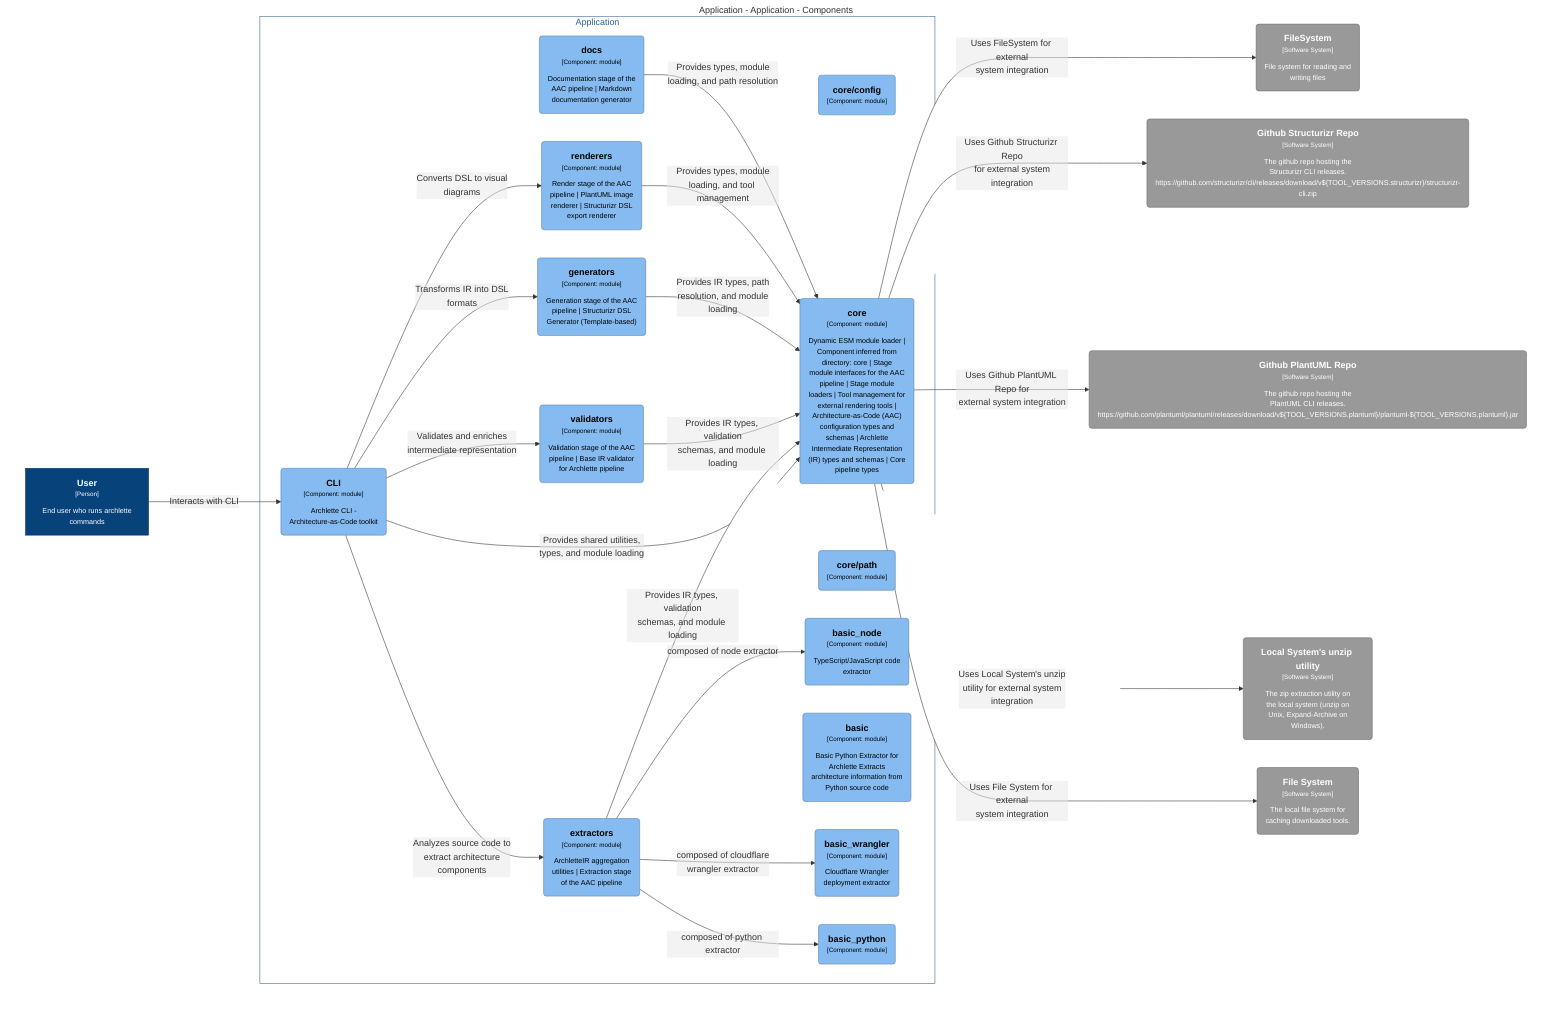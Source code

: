 graph TB
  linkStyle default fill:#ffffff

  subgraph diagram ["Application - Application - Components"]
    style diagram fill:#ffffff,stroke:#ffffff

    1["<div style='font-weight: bold'>User</div><div style='font-size: 70%; margin-top: 0px'>[Person]</div><div style='font-size: 80%; margin-top:10px'>End user who runs archlette<br />commands</div>"]
    style 1 fill:#08427b,stroke:#052e56,color:#ffffff
    2("<div style='font-weight: bold'>FileSystem</div><div style='font-size: 70%; margin-top: 0px'>[Software System]</div><div style='font-size: 80%; margin-top:10px'>File system for reading and<br />writing files</div>")
    style 2 fill:#999999,stroke:#6b6b6b,color:#ffffff
    3("<div style='font-weight: bold'>Github Structurizr Repo</div><div style='font-size: 70%; margin-top: 0px'>[Software System]</div><div style='font-size: 80%; margin-top:10px'>The github repo hosting the<br />Structurizr CLI releases.<br />https://github.com/structurizr/cli/releases/download/v${TOOL_VERSIONS.structurizr}/structurizr-cli.zip</div>")
    style 3 fill:#999999,stroke:#6b6b6b,color:#ffffff
    4("<div style='font-weight: bold'>Github PlantUML Repo</div><div style='font-size: 70%; margin-top: 0px'>[Software System]</div><div style='font-size: 80%; margin-top:10px'>The github repo hosting the<br />PlantUML CLI releases.<br />https://github.com/plantuml/plantuml/releases/download/v${TOOL_VERSIONS.plantuml}/plantuml-${TOOL_VERSIONS.plantuml}.jar</div>")
    style 4 fill:#999999,stroke:#6b6b6b,color:#ffffff
    5("<div style='font-weight: bold'>Local System's unzip utility</div><div style='font-size: 70%; margin-top: 0px'>[Software System]</div><div style='font-size: 80%; margin-top:10px'>The zip extraction utility on<br />the local system (unzip on<br />Unix, Expand-Archive on<br />Windows).</div>")
    style 5 fill:#999999,stroke:#6b6b6b,color:#ffffff
    6("<div style='font-weight: bold'>File System</div><div style='font-size: 70%; margin-top: 0px'>[Software System]</div><div style='font-size: 80%; margin-top:10px'>The local file system for<br />caching downloaded tools.</div>")
    style 6 fill:#999999,stroke:#6b6b6b,color:#ffffff

    subgraph 8 ["Application"]
      style 8 fill:#ffffff,stroke:#2e6295,color:#2e6295

      10("<div style='font-weight: bold'>extractors</div><div style='font-size: 70%; margin-top: 0px'>[Component: module]</div><div style='font-size: 80%; margin-top:10px'>ArchletteIR aggregation<br />utilities | Extraction stage<br />of the AAC pipeline</div>")
      style 10 fill:#85bbf0,stroke:#5d82a8,color:#000000
      11("<div style='font-weight: bold'>validators</div><div style='font-size: 70%; margin-top: 0px'>[Component: module]</div><div style='font-size: 80%; margin-top:10px'>Validation stage of the AAC<br />pipeline | Base IR validator<br />for Archlette pipeline</div>")
      style 11 fill:#85bbf0,stroke:#5d82a8,color:#000000
      12("<div style='font-weight: bold'>generators</div><div style='font-size: 70%; margin-top: 0px'>[Component: module]</div><div style='font-size: 80%; margin-top:10px'>Generation stage of the AAC<br />pipeline | Structurizr DSL<br />Generator (Template-based)</div>")
      style 12 fill:#85bbf0,stroke:#5d82a8,color:#000000
      13("<div style='font-weight: bold'>renderers</div><div style='font-size: 70%; margin-top: 0px'>[Component: module]</div><div style='font-size: 80%; margin-top:10px'>Render stage of the AAC<br />pipeline | PlantUML image<br />renderer | Structurizr DSL<br />export renderer</div>")
      style 13 fill:#85bbf0,stroke:#5d82a8,color:#000000
      14("<div style='font-weight: bold'>docs</div><div style='font-size: 70%; margin-top: 0px'>[Component: module]</div><div style='font-size: 80%; margin-top:10px'>Documentation stage of the<br />AAC pipeline | Markdown<br />documentation generator</div>")
      style 14 fill:#85bbf0,stroke:#5d82a8,color:#000000
      15("<div style='font-weight: bold'>core/config</div><div style='font-size: 70%; margin-top: 0px'>[Component: module]</div>")
      style 15 fill:#85bbf0,stroke:#5d82a8,color:#000000
      16("<div style='font-weight: bold'>core</div><div style='font-size: 70%; margin-top: 0px'>[Component: module]</div><div style='font-size: 80%; margin-top:10px'>Dynamic ESM module loader |<br />Component inferred from<br />directory: core | Stage<br />module interfaces for the AAC<br />pipeline | Stage module<br />loaders | Tool management for<br />external rendering tools |<br />Architecture-as-Code (AAC)<br />configuration types and<br />schemas | Archlette<br />Intermediate Representation<br />(IR) types and schemas | Core<br />pipeline types</div>")
      style 16 fill:#85bbf0,stroke:#5d82a8,color:#000000
      17("<div style='font-weight: bold'>core/path</div><div style='font-size: 70%; margin-top: 0px'>[Component: module]</div>")
      style 17 fill:#85bbf0,stroke:#5d82a8,color:#000000
      18("<div style='font-weight: bold'>basic_node</div><div style='font-size: 70%; margin-top: 0px'>[Component: module]</div><div style='font-size: 80%; margin-top:10px'>TypeScript/JavaScript code<br />extractor</div>")
      style 18 fill:#85bbf0,stroke:#5d82a8,color:#000000
      19("<div style='font-weight: bold'>basic</div><div style='font-size: 70%; margin-top: 0px'>[Component: module]</div><div style='font-size: 80%; margin-top:10px'>Basic Python Extractor for<br />Archlette Extracts<br />architecture information from<br />Python source code</div>")
      style 19 fill:#85bbf0,stroke:#5d82a8,color:#000000
      20("<div style='font-weight: bold'>basic_wrangler</div><div style='font-size: 70%; margin-top: 0px'>[Component: module]</div><div style='font-size: 80%; margin-top:10px'>Cloudflare Wrangler<br />deployment extractor</div>")
      style 20 fill:#85bbf0,stroke:#5d82a8,color:#000000
      21("<div style='font-weight: bold'>basic_python</div><div style='font-size: 70%; margin-top: 0px'>[Component: module]</div>")
      style 21 fill:#85bbf0,stroke:#5d82a8,color:#000000
      9("<div style='font-weight: bold'>CLI</div><div style='font-size: 70%; margin-top: 0px'>[Component: module]</div><div style='font-size: 80%; margin-top:10px'>Archlette CLI -<br />Architecture-as-Code toolkit</div>")
      style 9 fill:#85bbf0,stroke:#5d82a8,color:#000000
    end

    9-- "<div>Analyzes source code to<br />extract architecture<br />components</div><div style='font-size: 70%'></div>" -->10
    9-- "<div>Validates and enriches<br />intermediate representation</div><div style='font-size: 70%'></div>" -->11
    9-- "<div>Transforms IR into DSL<br />formats</div><div style='font-size: 70%'></div>" -->12
    9-- "<div>Converts DSL to visual<br />diagrams</div><div style='font-size: 70%'></div>" -->13
    9-- "<div>Provides shared utilities,<br />types, and module loading</div><div style='font-size: 70%'></div>" -->16
    10-- "<div>Provides IR types, validation<br />schemas, and module loading</div><div style='font-size: 70%'></div>" -->16
    10-- "<div>composed of node extractor</div><div style='font-size: 70%'></div>" -->18
    10-- "<div>composed of python extractor</div><div style='font-size: 70%'></div>" -->21
    10-- "<div>composed of cloudflare<br />wrangler extractor</div><div style='font-size: 70%'></div>" -->20
    11-- "<div>Provides IR types, validation<br />schemas, and module loading</div><div style='font-size: 70%'></div>" -->16
    12-- "<div>Provides IR types, path<br />resolution, and module<br />loading</div><div style='font-size: 70%'></div>" -->16
    13-- "<div>Provides types, module<br />loading, and tool management</div><div style='font-size: 70%'></div>" -->16
    14-- "<div>Provides types, module<br />loading, and path resolution</div><div style='font-size: 70%'></div>" -->16
    1-- "<div>Interacts with CLI</div><div style='font-size: 70%'></div>" -->9
    16-- "<div>Uses FileSystem for external<br />system integration</div><div style='font-size: 70%'></div>" -->2
    16-- "<div>Uses Github Structurizr Repo<br />for external system<br />integration</div><div style='font-size: 70%'></div>" -->3
    16-- "<div>Uses Github PlantUML Repo for<br />external system integration</div><div style='font-size: 70%'></div>" -->4
    16-- "<div>Uses Local System's unzip<br />utility for external system<br />integration</div><div style='font-size: 70%'></div>" -->5
    16-- "<div>Uses File System for external<br />system integration</div><div style='font-size: 70%'></div>" -->6
  end
